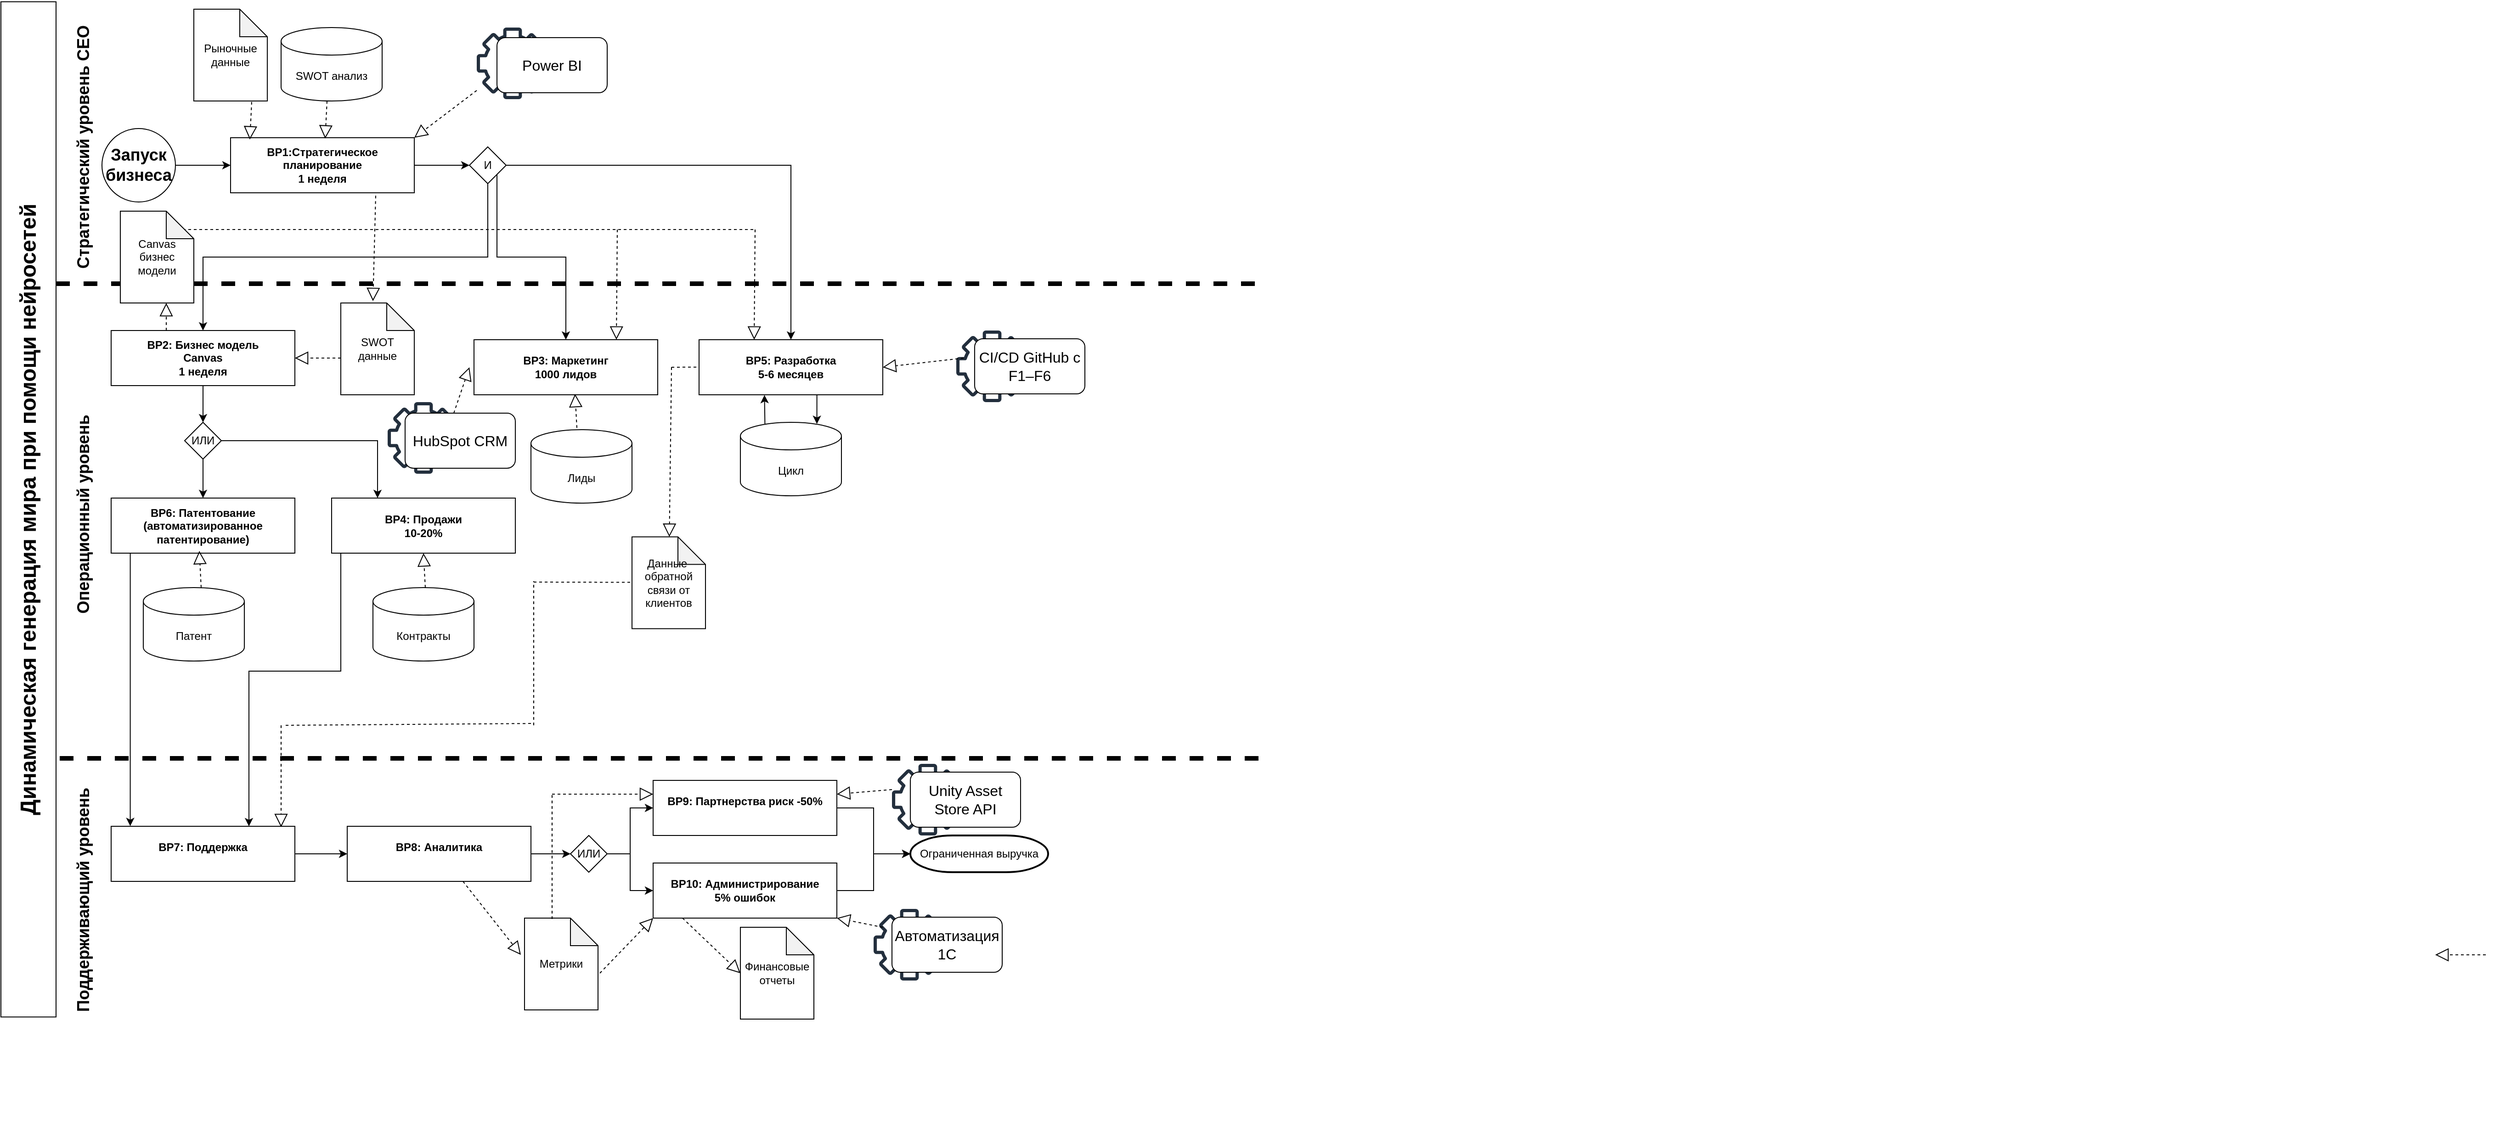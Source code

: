 <mxfile version="26.1.1">
  <diagram name="Страница — 1" id="Oh3ndWDYXaAiMdVUiXJQ">
    <mxGraphModel dx="1434" dy="834" grid="1" gridSize="10" guides="1" tooltips="1" connect="1" arrows="1" fold="1" page="1" pageScale="1" pageWidth="827" pageHeight="1169" math="0" shadow="0">
      <root>
        <mxCell id="0" />
        <mxCell id="1" parent="0" />
        <mxCell id="Ap6drNKLF8KPqdpdFq5l-1" value="" style="endArrow=none;dashed=1;html=1;rounded=0;strokeWidth=5;" parent="1" edge="1">
          <mxGeometry width="50" height="50" relative="1" as="geometry">
            <mxPoint x="359.99" y="559" as="sourcePoint" />
            <mxPoint x="1679.99" y="559" as="targetPoint" />
          </mxGeometry>
        </mxCell>
        <mxCell id="Ap6drNKLF8KPqdpdFq5l-2" value="&lt;font style=&quot;font-size: 24px;&quot;&gt;&lt;b&gt;Динамическая генерация мира при помощи нейросетей&lt;/b&gt;&lt;/font&gt;" style="rounded=0;whiteSpace=wrap;html=1;rotation=-90;" parent="1" vertex="1">
          <mxGeometry x="-222.9" y="774.8" width="1105.8" height="60" as="geometry" />
        </mxCell>
        <mxCell id="Ap6drNKLF8KPqdpdFq5l-3" value="" style="endArrow=none;dashed=1;html=1;rounded=0;strokeWidth=5;" parent="1" edge="1">
          <mxGeometry width="50" height="50" relative="1" as="geometry">
            <mxPoint x="363.99" y="1076" as="sourcePoint" />
            <mxPoint x="1683.99" y="1076" as="targetPoint" />
          </mxGeometry>
        </mxCell>
        <mxCell id="Ap6drNKLF8KPqdpdFq5l-4" style="edgeStyle=orthogonalEdgeStyle;rounded=0;orthogonalLoop=1;jettySize=auto;html=1;exitX=1;exitY=0.5;exitDx=0;exitDy=0;entryX=0;entryY=0.5;entryDx=0;entryDy=0;" parent="1" source="Ap6drNKLF8KPqdpdFq5l-5" target="Ap6drNKLF8KPqdpdFq5l-7" edge="1">
          <mxGeometry relative="1" as="geometry" />
        </mxCell>
        <mxCell id="Ap6drNKLF8KPqdpdFq5l-5" value="&lt;font style=&quot;font-size: 18px;&quot;&gt;&lt;b&gt;Запуск бизнеса&lt;/b&gt;&lt;/font&gt;" style="ellipse;whiteSpace=wrap;html=1;aspect=fixed;" parent="1" vertex="1">
          <mxGeometry x="409.99" y="390" width="80" height="80" as="geometry" />
        </mxCell>
        <mxCell id="Ap6drNKLF8KPqdpdFq5l-6" style="edgeStyle=orthogonalEdgeStyle;rounded=0;orthogonalLoop=1;jettySize=auto;html=1;exitX=1;exitY=0.5;exitDx=0;exitDy=0;entryX=0;entryY=0.5;entryDx=0;entryDy=0;" parent="1" source="Ap6drNKLF8KPqdpdFq5l-7" target="Ap6drNKLF8KPqdpdFq5l-11" edge="1">
          <mxGeometry relative="1" as="geometry" />
        </mxCell>
        <mxCell id="Ap6drNKLF8KPqdpdFq5l-7" value="&lt;b&gt;BP1:Стратегическое планирование&lt;/b&gt;&lt;div&gt;&lt;b&gt;1 неделя&lt;/b&gt;&lt;/div&gt;" style="rounded=0;whiteSpace=wrap;html=1;" parent="1" vertex="1">
          <mxGeometry x="549.99" y="400" width="200" height="60" as="geometry" />
        </mxCell>
        <mxCell id="Ap6drNKLF8KPqdpdFq5l-8" style="edgeStyle=orthogonalEdgeStyle;rounded=0;orthogonalLoop=1;jettySize=auto;html=1;exitX=0.5;exitY=1;exitDx=0;exitDy=0;entryX=0.5;entryY=0;entryDx=0;entryDy=0;" parent="1" source="Ap6drNKLF8KPqdpdFq5l-11" target="Ap6drNKLF8KPqdpdFq5l-15" edge="1">
          <mxGeometry relative="1" as="geometry" />
        </mxCell>
        <mxCell id="Ap6drNKLF8KPqdpdFq5l-9" style="edgeStyle=orthogonalEdgeStyle;rounded=0;orthogonalLoop=1;jettySize=auto;html=1;exitX=1;exitY=0.5;exitDx=0;exitDy=0;" parent="1" source="Ap6drNKLF8KPqdpdFq5l-11" target="Ap6drNKLF8KPqdpdFq5l-27" edge="1">
          <mxGeometry relative="1" as="geometry" />
        </mxCell>
        <mxCell id="Ap6drNKLF8KPqdpdFq5l-10" style="edgeStyle=orthogonalEdgeStyle;rounded=0;orthogonalLoop=1;jettySize=auto;html=1;exitX=1;exitY=1;exitDx=0;exitDy=0;entryX=0.5;entryY=0;entryDx=0;entryDy=0;" parent="1" source="Ap6drNKLF8KPqdpdFq5l-11" target="Ap6drNKLF8KPqdpdFq5l-29" edge="1">
          <mxGeometry relative="1" as="geometry">
            <Array as="points">
              <mxPoint x="839.99" y="530" />
              <mxPoint x="914.99" y="530" />
            </Array>
          </mxGeometry>
        </mxCell>
        <mxCell id="Ap6drNKLF8KPqdpdFq5l-11" value="И" style="rhombus;whiteSpace=wrap;html=1;" parent="1" vertex="1">
          <mxGeometry x="809.99" y="410" width="40" height="40" as="geometry" />
        </mxCell>
        <mxCell id="Ap6drNKLF8KPqdpdFq5l-12" value="SWOT анализ" style="shape=cylinder3;whiteSpace=wrap;html=1;boundedLbl=1;backgroundOutline=1;size=15;" parent="1" vertex="1">
          <mxGeometry x="604.99" y="280" width="110" height="80" as="geometry" />
        </mxCell>
        <mxCell id="Ap6drNKLF8KPqdpdFq5l-13" value="" style="endArrow=block;dashed=1;endFill=0;endSize=12;html=1;rounded=0;" parent="1" edge="1">
          <mxGeometry width="160" relative="1" as="geometry">
            <mxPoint x="654.99" y="360" as="sourcePoint" />
            <mxPoint x="652.99" y="401" as="targetPoint" />
          </mxGeometry>
        </mxCell>
        <mxCell id="Ap6drNKLF8KPqdpdFq5l-14" style="edgeStyle=orthogonalEdgeStyle;rounded=0;orthogonalLoop=1;jettySize=auto;html=1;exitX=0.5;exitY=1;exitDx=0;exitDy=0;entryX=0.5;entryY=0;entryDx=0;entryDy=0;" parent="1" source="Ap6drNKLF8KPqdpdFq5l-15" target="Ap6drNKLF8KPqdpdFq5l-18" edge="1">
          <mxGeometry relative="1" as="geometry" />
        </mxCell>
        <mxCell id="Ap6drNKLF8KPqdpdFq5l-15" value="&lt;b&gt;BP2: Бизнес модель&lt;/b&gt;&lt;div&gt;&lt;b&gt;Canvas&lt;/b&gt;&lt;/div&gt;&lt;div&gt;&lt;b&gt;1 неделя&lt;/b&gt;&lt;/div&gt;" style="rounded=0;whiteSpace=wrap;html=1;" parent="1" vertex="1">
          <mxGeometry x="419.99" y="610" width="200" height="60" as="geometry" />
        </mxCell>
        <mxCell id="Ap6drNKLF8KPqdpdFq5l-16" style="edgeStyle=orthogonalEdgeStyle;rounded=0;orthogonalLoop=1;jettySize=auto;html=1;exitX=0.5;exitY=1;exitDx=0;exitDy=0;entryX=0.5;entryY=0;entryDx=0;entryDy=0;" parent="1" source="Ap6drNKLF8KPqdpdFq5l-18" target="Ap6drNKLF8KPqdpdFq5l-19" edge="1">
          <mxGeometry relative="1" as="geometry" />
        </mxCell>
        <mxCell id="Ap6drNKLF8KPqdpdFq5l-17" style="edgeStyle=orthogonalEdgeStyle;rounded=0;orthogonalLoop=1;jettySize=auto;html=1;exitX=1;exitY=0.5;exitDx=0;exitDy=0;entryX=0.25;entryY=0;entryDx=0;entryDy=0;" parent="1" source="Ap6drNKLF8KPqdpdFq5l-18" target="Ap6drNKLF8KPqdpdFq5l-21" edge="1">
          <mxGeometry relative="1" as="geometry" />
        </mxCell>
        <mxCell id="Ap6drNKLF8KPqdpdFq5l-18" value="ИЛИ" style="rhombus;whiteSpace=wrap;html=1;" parent="1" vertex="1">
          <mxGeometry x="499.99" y="710" width="40" height="40" as="geometry" />
        </mxCell>
        <mxCell id="Ap6drNKLF8KPqdpdFq5l-19" value="&lt;b&gt;BP6: Патентование&lt;/b&gt;&lt;div&gt;&lt;b&gt;(автоматизированное патентирование)&lt;/b&gt;&lt;/div&gt;" style="rounded=0;whiteSpace=wrap;html=1;" parent="1" vertex="1">
          <mxGeometry x="419.99" y="792.5" width="200" height="60" as="geometry" />
        </mxCell>
        <mxCell id="Ap6drNKLF8KPqdpdFq5l-20" style="edgeStyle=orthogonalEdgeStyle;rounded=0;orthogonalLoop=1;jettySize=auto;html=1;exitX=0.25;exitY=1;exitDx=0;exitDy=0;entryX=0.75;entryY=0;entryDx=0;entryDy=0;" parent="1" source="Ap6drNKLF8KPqdpdFq5l-21" target="Ap6drNKLF8KPqdpdFq5l-35" edge="1">
          <mxGeometry relative="1" as="geometry">
            <Array as="points">
              <mxPoint x="669.99" y="853" />
              <mxPoint x="669.99" y="981" />
              <mxPoint x="569.99" y="981" />
            </Array>
          </mxGeometry>
        </mxCell>
        <mxCell id="Ap6drNKLF8KPqdpdFq5l-21" value="&lt;b&gt;BP4: Продажи&lt;/b&gt;&lt;div&gt;&lt;b&gt;10-20%&lt;/b&gt;&lt;/div&gt;" style="rounded=0;whiteSpace=wrap;html=1;" parent="1" vertex="1">
          <mxGeometry x="659.99" y="792.5" width="200" height="60" as="geometry" />
        </mxCell>
        <mxCell id="Ap6drNKLF8KPqdpdFq5l-22" value="Патент" style="shape=cylinder3;whiteSpace=wrap;html=1;boundedLbl=1;backgroundOutline=1;size=15;" parent="1" vertex="1">
          <mxGeometry x="454.99" y="890" width="110" height="80" as="geometry" />
        </mxCell>
        <mxCell id="Ap6drNKLF8KPqdpdFq5l-23" value="Контракты" style="shape=cylinder3;whiteSpace=wrap;html=1;boundedLbl=1;backgroundOutline=1;size=15;" parent="1" vertex="1">
          <mxGeometry x="704.99" y="890" width="110" height="80" as="geometry" />
        </mxCell>
        <mxCell id="Ap6drNKLF8KPqdpdFq5l-24" value="" style="endArrow=block;dashed=1;endFill=0;endSize=12;html=1;rounded=0;entryX=0.5;entryY=1;entryDx=0;entryDy=0;" parent="1" target="Ap6drNKLF8KPqdpdFq5l-21" edge="1">
          <mxGeometry width="160" relative="1" as="geometry">
            <mxPoint x="761.99" y="890" as="sourcePoint" />
            <mxPoint x="759.99" y="850" as="targetPoint" />
          </mxGeometry>
        </mxCell>
        <mxCell id="Ap6drNKLF8KPqdpdFq5l-25" value="" style="endArrow=block;dashed=1;endFill=0;endSize=12;html=1;rounded=0;" parent="1" edge="1">
          <mxGeometry width="160" relative="1" as="geometry">
            <mxPoint x="517.99" y="890" as="sourcePoint" />
            <mxPoint x="515.99" y="850" as="targetPoint" />
          </mxGeometry>
        </mxCell>
        <mxCell id="Ap6drNKLF8KPqdpdFq5l-26" style="edgeStyle=orthogonalEdgeStyle;rounded=0;orthogonalLoop=1;jettySize=auto;html=1;exitX=0.75;exitY=1;exitDx=0;exitDy=0;entryX=1;entryY=0;entryDx=0;entryDy=0;" parent="1" source="Ap6drNKLF8KPqdpdFq5l-27" edge="1">
          <mxGeometry relative="1" as="geometry">
            <mxPoint x="1188.274" y="711.716" as="targetPoint" />
          </mxGeometry>
        </mxCell>
        <mxCell id="Ap6drNKLF8KPqdpdFq5l-27" value="&lt;b&gt;BP5: Разработка&lt;br&gt;5-6 месяцев&lt;/b&gt;" style="rounded=0;whiteSpace=wrap;html=1;" parent="1" vertex="1">
          <mxGeometry x="1059.99" y="620" width="200" height="60" as="geometry" />
        </mxCell>
        <mxCell id="Ap6drNKLF8KPqdpdFq5l-28" style="edgeStyle=orthogonalEdgeStyle;rounded=0;orthogonalLoop=1;jettySize=auto;html=1;exitX=0;exitY=0;exitDx=0;exitDy=0;entryX=0.356;entryY=1.004;entryDx=0;entryDy=0;entryPerimeter=0;" parent="1" target="Ap6drNKLF8KPqdpdFq5l-27" edge="1">
          <mxGeometry relative="1" as="geometry">
            <mxPoint x="1131.706" y="711.716" as="sourcePoint" />
          </mxGeometry>
        </mxCell>
        <mxCell id="Ap6drNKLF8KPqdpdFq5l-29" value="&lt;b&gt;BP3: Маркетинг&lt;br&gt;1000 лидов&lt;/b&gt;" style="rounded=0;whiteSpace=wrap;html=1;" parent="1" vertex="1">
          <mxGeometry x="814.99" y="620" width="200" height="60" as="geometry" />
        </mxCell>
        <mxCell id="Ap6drNKLF8KPqdpdFq5l-30" value="Лиды" style="shape=cylinder3;whiteSpace=wrap;html=1;boundedLbl=1;backgroundOutline=1;size=15;" parent="1" vertex="1">
          <mxGeometry x="876.99" y="718" width="110" height="80" as="geometry" />
        </mxCell>
        <mxCell id="Ap6drNKLF8KPqdpdFq5l-31" value="" style="endArrow=block;dashed=1;endFill=0;endSize=12;html=1;rounded=0;entryX=0.5;entryY=1;entryDx=0;entryDy=0;" parent="1" edge="1">
          <mxGeometry width="160" relative="1" as="geometry">
            <mxPoint x="926.99" y="716" as="sourcePoint" />
            <mxPoint x="924.99" y="679" as="targetPoint" />
          </mxGeometry>
        </mxCell>
        <mxCell id="Ap6drNKLF8KPqdpdFq5l-32" value="&lt;b&gt;&lt;font style=&quot;font-size: 18px;&quot;&gt;Стратегический уровень CEO&lt;/font&gt;&lt;/b&gt;" style="text;html=1;align=center;verticalAlign=middle;whiteSpace=wrap;rounded=0;rotation=-90;" parent="1" vertex="1">
          <mxGeometry x="229.99" y="380" width="320" height="60" as="geometry" />
        </mxCell>
        <mxCell id="Ap6drNKLF8KPqdpdFq5l-33" value="&lt;font style=&quot;font-size: 18px;&quot;&gt;&lt;b&gt;Операционный уровень&lt;/b&gt;&lt;/font&gt;" style="text;html=1;align=center;verticalAlign=middle;whiteSpace=wrap;rounded=0;rotation=-90;" parent="1" vertex="1">
          <mxGeometry x="149.99" y="780" width="480" height="60" as="geometry" />
        </mxCell>
        <mxCell id="Ap6drNKLF8KPqdpdFq5l-34" style="edgeStyle=orthogonalEdgeStyle;rounded=0;orthogonalLoop=1;jettySize=auto;html=1;exitX=1;exitY=0.5;exitDx=0;exitDy=0;entryX=0;entryY=0.5;entryDx=0;entryDy=0;" parent="1" source="Ap6drNKLF8KPqdpdFq5l-35" target="Ap6drNKLF8KPqdpdFq5l-37" edge="1">
          <mxGeometry relative="1" as="geometry" />
        </mxCell>
        <mxCell id="Ap6drNKLF8KPqdpdFq5l-35" value="&lt;b&gt;BP7: Поддержка&lt;/b&gt;&lt;div&gt;&lt;br&gt;&lt;/div&gt;" style="rounded=0;whiteSpace=wrap;html=1;" parent="1" vertex="1">
          <mxGeometry x="419.99" y="1150" width="200" height="60" as="geometry" />
        </mxCell>
        <mxCell id="Ap6drNKLF8KPqdpdFq5l-36" style="edgeStyle=orthogonalEdgeStyle;rounded=0;orthogonalLoop=1;jettySize=auto;html=1;exitX=1;exitY=0.5;exitDx=0;exitDy=0;entryX=0;entryY=0.5;entryDx=0;entryDy=0;" parent="1" source="Ap6drNKLF8KPqdpdFq5l-37" target="Ap6drNKLF8KPqdpdFq5l-41" edge="1">
          <mxGeometry relative="1" as="geometry" />
        </mxCell>
        <mxCell id="Ap6drNKLF8KPqdpdFq5l-37" value="&lt;b&gt;BP8: Аналитика&lt;/b&gt;&lt;div&gt;&lt;br&gt;&lt;/div&gt;" style="rounded=0;whiteSpace=wrap;html=1;" parent="1" vertex="1">
          <mxGeometry x="676.99" y="1150" width="200" height="60" as="geometry" />
        </mxCell>
        <mxCell id="Ap6drNKLF8KPqdpdFq5l-38" style="edgeStyle=orthogonalEdgeStyle;rounded=0;orthogonalLoop=1;jettySize=auto;html=1;exitX=0;exitY=1;exitDx=0;exitDy=0;entryX=0.104;entryY=-0.004;entryDx=0;entryDy=0;entryPerimeter=0;" parent="1" source="Ap6drNKLF8KPqdpdFq5l-19" target="Ap6drNKLF8KPqdpdFq5l-35" edge="1">
          <mxGeometry relative="1" as="geometry">
            <Array as="points">
              <mxPoint x="440.99" y="853" />
            </Array>
          </mxGeometry>
        </mxCell>
        <mxCell id="Ap6drNKLF8KPqdpdFq5l-39" style="edgeStyle=orthogonalEdgeStyle;rounded=0;orthogonalLoop=1;jettySize=auto;html=1;exitX=1;exitY=0.5;exitDx=0;exitDy=0;entryX=0;entryY=0.5;entryDx=0;entryDy=0;" parent="1" source="Ap6drNKLF8KPqdpdFq5l-41" target="Ap6drNKLF8KPqdpdFq5l-42" edge="1">
          <mxGeometry relative="1" as="geometry" />
        </mxCell>
        <mxCell id="Ap6drNKLF8KPqdpdFq5l-40" style="edgeStyle=orthogonalEdgeStyle;rounded=0;orthogonalLoop=1;jettySize=auto;html=1;exitX=1;exitY=0.5;exitDx=0;exitDy=0;entryX=0;entryY=0.5;entryDx=0;entryDy=0;" parent="1" source="Ap6drNKLF8KPqdpdFq5l-41" target="Ap6drNKLF8KPqdpdFq5l-43" edge="1">
          <mxGeometry relative="1" as="geometry" />
        </mxCell>
        <mxCell id="Ap6drNKLF8KPqdpdFq5l-41" value="ИЛИ" style="rhombus;whiteSpace=wrap;html=1;" parent="1" vertex="1">
          <mxGeometry x="919.99" y="1160" width="40" height="40" as="geometry" />
        </mxCell>
        <mxCell id="Ap6drNKLF8KPqdpdFq5l-42" value="&lt;b&gt;&lt;font style=&quot;font-size: 12px;&quot;&gt;BP9: Партнерства риск -50%&lt;/font&gt;&lt;/b&gt;&lt;div&gt;&lt;div style=&quot;background-color: transparent; font-family: sans-serif;&quot;&gt;&lt;br&gt;&lt;/div&gt;&lt;/div&gt;" style="rounded=0;whiteSpace=wrap;html=1;align=center;" parent="1" vertex="1">
          <mxGeometry x="1009.99" y="1100" width="200" height="60" as="geometry" />
        </mxCell>
        <mxCell id="Ap6drNKLF8KPqdpdFq5l-43" value="&lt;b&gt;BP10: Администрирование&lt;/b&gt;&lt;div&gt;&lt;b&gt;5% ошибок&lt;/b&gt;&lt;/div&gt;" style="rounded=0;whiteSpace=wrap;html=1;" parent="1" vertex="1">
          <mxGeometry x="1009.99" y="1190" width="200" height="60" as="geometry" />
        </mxCell>
        <mxCell id="Ap6drNKLF8KPqdpdFq5l-44" value="Ограниченная выручка" style="strokeWidth=2;html=1;shape=mxgraph.flowchart.terminator;whiteSpace=wrap;" parent="1" vertex="1">
          <mxGeometry x="1289.99" y="1160" width="150" height="40" as="geometry" />
        </mxCell>
        <mxCell id="Ap6drNKLF8KPqdpdFq5l-45" style="edgeStyle=orthogonalEdgeStyle;rounded=0;orthogonalLoop=1;jettySize=auto;html=1;exitX=1;exitY=0.5;exitDx=0;exitDy=0;entryX=0;entryY=0.5;entryDx=0;entryDy=0;entryPerimeter=0;" parent="1" source="Ap6drNKLF8KPqdpdFq5l-43" target="Ap6drNKLF8KPqdpdFq5l-44" edge="1">
          <mxGeometry relative="1" as="geometry" />
        </mxCell>
        <mxCell id="Ap6drNKLF8KPqdpdFq5l-46" style="edgeStyle=orthogonalEdgeStyle;rounded=0;orthogonalLoop=1;jettySize=auto;html=1;exitX=1;exitY=0.5;exitDx=0;exitDy=0;entryX=0;entryY=0.5;entryDx=0;entryDy=0;entryPerimeter=0;" parent="1" source="Ap6drNKLF8KPqdpdFq5l-42" target="Ap6drNKLF8KPqdpdFq5l-44" edge="1">
          <mxGeometry relative="1" as="geometry" />
        </mxCell>
        <mxCell id="Ap6drNKLF8KPqdpdFq5l-47" value="Цикл" style="shape=cylinder3;whiteSpace=wrap;html=1;boundedLbl=1;backgroundOutline=1;size=15;" parent="1" vertex="1">
          <mxGeometry x="1104.99" y="710" width="110" height="80" as="geometry" />
        </mxCell>
        <mxCell id="Ap6drNKLF8KPqdpdFq5l-48" value="Рыночные&lt;div&gt;данные&lt;/div&gt;" style="shape=note;whiteSpace=wrap;html=1;backgroundOutline=1;darkOpacity=0.05;" parent="1" vertex="1">
          <mxGeometry x="509.99" y="260" width="80" height="100" as="geometry" />
        </mxCell>
        <mxCell id="Ap6drNKLF8KPqdpdFq5l-49" value="" style="endArrow=block;dashed=1;endFill=0;endSize=12;html=1;rounded=0;" parent="1" edge="1">
          <mxGeometry width="160" relative="1" as="geometry">
            <mxPoint x="572.99" y="361" as="sourcePoint" />
            <mxPoint x="570.99" y="402" as="targetPoint" />
          </mxGeometry>
        </mxCell>
        <mxCell id="Ap6drNKLF8KPqdpdFq5l-50" value="SWOT&lt;br&gt;&lt;div&gt;данные&lt;/div&gt;" style="shape=note;whiteSpace=wrap;html=1;backgroundOutline=1;darkOpacity=0.05;" parent="1" vertex="1">
          <mxGeometry x="669.99" y="580" width="80" height="100" as="geometry" />
        </mxCell>
        <mxCell id="Ap6drNKLF8KPqdpdFq5l-51" value="" style="endArrow=block;dashed=1;endFill=0;endSize=12;html=1;rounded=0;exitX=0.79;exitY=1.085;exitDx=0;exitDy=0;exitPerimeter=0;" parent="1" edge="1">
          <mxGeometry width="160" relative="1" as="geometry">
            <mxPoint x="707.99" y="463.1" as="sourcePoint" />
            <mxPoint x="704.99" y="578" as="targetPoint" />
          </mxGeometry>
        </mxCell>
        <mxCell id="Ap6drNKLF8KPqdpdFq5l-52" value="" style="endArrow=block;dashed=1;endFill=0;endSize=12;html=1;rounded=0;entryX=1;entryY=0.5;entryDx=0;entryDy=0;" parent="1" target="Ap6drNKLF8KPqdpdFq5l-15" edge="1">
          <mxGeometry width="160" relative="1" as="geometry">
            <mxPoint x="669.99" y="640" as="sourcePoint" />
            <mxPoint x="648.99" y="651" as="targetPoint" />
          </mxGeometry>
        </mxCell>
        <mxCell id="Ap6drNKLF8KPqdpdFq5l-53" value="" style="endArrow=block;dashed=1;endFill=0;endSize=12;html=1;rounded=0;exitX=0.3;exitY=0;exitDx=0;exitDy=0;exitPerimeter=0;" parent="1" source="Ap6drNKLF8KPqdpdFq5l-15" edge="1">
          <mxGeometry width="160" relative="1" as="geometry">
            <mxPoint x="466.99" y="470" as="sourcePoint" />
            <mxPoint x="479.99" y="580" as="targetPoint" />
          </mxGeometry>
        </mxCell>
        <mxCell id="Ap6drNKLF8KPqdpdFq5l-54" value="" style="endArrow=none;dashed=1;html=1;rounded=0;" parent="1" edge="1">
          <mxGeometry width="50" height="50" relative="1" as="geometry">
            <mxPoint x="479.99" y="500" as="sourcePoint" />
            <mxPoint x="1119.99" y="500" as="targetPoint" />
          </mxGeometry>
        </mxCell>
        <mxCell id="Ap6drNKLF8KPqdpdFq5l-55" value="Canvas бизнес&lt;div&gt;модели&lt;/div&gt;" style="shape=note;whiteSpace=wrap;html=1;backgroundOutline=1;darkOpacity=0.05;" parent="1" vertex="1">
          <mxGeometry x="429.99" y="480" width="80" height="100" as="geometry" />
        </mxCell>
        <mxCell id="Ap6drNKLF8KPqdpdFq5l-56" value="" style="endArrow=block;dashed=1;endFill=0;endSize=12;html=1;rounded=0;entryX=0.3;entryY=0;entryDx=0;entryDy=0;entryPerimeter=0;" parent="1" target="Ap6drNKLF8KPqdpdFq5l-27" edge="1">
          <mxGeometry width="160" relative="1" as="geometry">
            <mxPoint x="1120.99" y="500" as="sourcePoint" />
            <mxPoint x="1118.99" y="541" as="targetPoint" />
          </mxGeometry>
        </mxCell>
        <mxCell id="Ap6drNKLF8KPqdpdFq5l-57" value="" style="endArrow=block;dashed=1;endFill=0;endSize=12;html=1;rounded=0;entryX=0.3;entryY=0;entryDx=0;entryDy=0;entryPerimeter=0;" parent="1" edge="1">
          <mxGeometry width="160" relative="1" as="geometry">
            <mxPoint x="970.99" y="500" as="sourcePoint" />
            <mxPoint x="969.99" y="620" as="targetPoint" />
          </mxGeometry>
        </mxCell>
        <mxCell id="Ap6drNKLF8KPqdpdFq5l-58" value="Метрики" style="shape=note;whiteSpace=wrap;html=1;backgroundOutline=1;darkOpacity=0.05;" parent="1" vertex="1">
          <mxGeometry x="869.99" y="1250" width="80" height="100" as="geometry" />
        </mxCell>
        <mxCell id="Ap6drNKLF8KPqdpdFq5l-59" value="" style="endArrow=block;dashed=1;endFill=0;endSize=12;html=1;rounded=0;exitX=0.79;exitY=1.085;exitDx=0;exitDy=0;exitPerimeter=0;entryX=-0.05;entryY=0.4;entryDx=0;entryDy=0;entryPerimeter=0;" parent="1" target="Ap6drNKLF8KPqdpdFq5l-58" edge="1">
          <mxGeometry width="160" relative="1" as="geometry">
            <mxPoint x="802.99" y="1210" as="sourcePoint" />
            <mxPoint x="799.99" y="1324.9" as="targetPoint" />
          </mxGeometry>
        </mxCell>
        <mxCell id="Ap6drNKLF8KPqdpdFq5l-60" value="" style="endArrow=block;dashed=1;endFill=0;endSize=12;html=1;rounded=0;exitX=0.79;exitY=1.085;exitDx=0;exitDy=0;exitPerimeter=0;entryX=0;entryY=1;entryDx=0;entryDy=0;" parent="1" target="Ap6drNKLF8KPqdpdFq5l-43" edge="1">
          <mxGeometry width="160" relative="1" as="geometry">
            <mxPoint x="951.99" y="1310" as="sourcePoint" />
            <mxPoint x="1014.99" y="1390" as="targetPoint" />
          </mxGeometry>
        </mxCell>
        <mxCell id="Ap6drNKLF8KPqdpdFq5l-61" value="" style="endArrow=block;dashed=1;endFill=0;endSize=12;html=1;rounded=0;entryX=0;entryY=0.25;entryDx=0;entryDy=0;" parent="1" target="Ap6drNKLF8KPqdpdFq5l-42" edge="1">
          <mxGeometry width="160" relative="1" as="geometry">
            <mxPoint x="899.99" y="1115" as="sourcePoint" />
            <mxPoint x="902.99" y="1150" as="targetPoint" />
          </mxGeometry>
        </mxCell>
        <mxCell id="Ap6drNKLF8KPqdpdFq5l-62" value="" style="endArrow=none;dashed=1;html=1;rounded=0;" parent="1" edge="1">
          <mxGeometry width="50" height="50" relative="1" as="geometry">
            <mxPoint x="899.99" y="1251" as="sourcePoint" />
            <mxPoint x="899.99" y="1116" as="targetPoint" />
          </mxGeometry>
        </mxCell>
        <mxCell id="Ap6drNKLF8KPqdpdFq5l-63" value="Финансовые отчеты" style="shape=note;whiteSpace=wrap;html=1;backgroundOutline=1;darkOpacity=0.05;" parent="1" vertex="1">
          <mxGeometry x="1104.99" y="1260" width="80" height="100" as="geometry" />
        </mxCell>
        <mxCell id="Ap6drNKLF8KPqdpdFq5l-64" value="" style="endArrow=block;dashed=1;endFill=0;endSize=12;html=1;rounded=0;exitX=0.79;exitY=1.085;exitDx=0;exitDy=0;exitPerimeter=0;entryX=0;entryY=0.5;entryDx=0;entryDy=0;entryPerimeter=0;" parent="1" target="Ap6drNKLF8KPqdpdFq5l-63" edge="1">
          <mxGeometry width="160" relative="1" as="geometry">
            <mxPoint x="1041.99" y="1250" as="sourcePoint" />
            <mxPoint x="1104.99" y="1330" as="targetPoint" />
          </mxGeometry>
        </mxCell>
        <mxCell id="Ap6drNKLF8KPqdpdFq5l-65" value="Данные&amp;nbsp; обратной связи от клиентов" style="shape=note;whiteSpace=wrap;html=1;backgroundOutline=1;darkOpacity=0.05;" parent="1" vertex="1">
          <mxGeometry x="986.99" y="834.8" width="80" height="100" as="geometry" />
        </mxCell>
        <mxCell id="Ap6drNKLF8KPqdpdFq5l-66" value="" style="endArrow=block;dashed=1;endFill=0;endSize=12;html=1;rounded=0;" parent="1" target="Ap6drNKLF8KPqdpdFq5l-65" edge="1">
          <mxGeometry width="160" relative="1" as="geometry">
            <mxPoint x="1030" y="650" as="sourcePoint" />
            <mxPoint x="1247.99" y="910" as="targetPoint" />
          </mxGeometry>
        </mxCell>
        <mxCell id="Ap6drNKLF8KPqdpdFq5l-68" value="" style="sketch=0;outlineConnect=0;fontColor=#232F3E;gradientColor=none;fillColor=#232F3D;strokeColor=none;dashed=0;verticalLabelPosition=bottom;verticalAlign=top;align=center;html=1;fontSize=12;fontStyle=0;aspect=fixed;pointerEvents=1;shape=mxgraph.aws4.gear;" parent="1" vertex="1">
          <mxGeometry x="817.99" y="280" width="78" height="78" as="geometry" />
        </mxCell>
        <mxCell id="Ap6drNKLF8KPqdpdFq5l-71" value="&lt;div style=&quot;font-size: medium; text-align: start; background-color: transparent; font-family: sans-serif;&quot;&gt;Power BI&lt;/div&gt;" style="rounded=1;whiteSpace=wrap;html=1;" parent="1" vertex="1">
          <mxGeometry x="840" y="291" width="120" height="60" as="geometry" />
        </mxCell>
        <mxCell id="Ap6drNKLF8KPqdpdFq5l-72" value="" style="endArrow=block;dashed=1;endFill=0;endSize=12;html=1;rounded=0;entryX=1;entryY=0;entryDx=0;entryDy=0;" parent="1" source="Ap6drNKLF8KPqdpdFq5l-68" target="Ap6drNKLF8KPqdpdFq5l-7" edge="1">
          <mxGeometry width="160" relative="1" as="geometry">
            <mxPoint x="782" y="380" as="sourcePoint" />
            <mxPoint x="780" y="421" as="targetPoint" />
          </mxGeometry>
        </mxCell>
        <mxCell id="Ap6drNKLF8KPqdpdFq5l-73" value="" style="sketch=0;outlineConnect=0;fontColor=#232F3E;gradientColor=none;fillColor=#232F3D;strokeColor=none;dashed=0;verticalLabelPosition=bottom;verticalAlign=top;align=center;html=1;fontSize=12;fontStyle=0;aspect=fixed;pointerEvents=1;shape=mxgraph.aws4.gear;" parent="1" vertex="1">
          <mxGeometry x="1340" y="610" width="78" height="78" as="geometry" />
        </mxCell>
        <mxCell id="Ap6drNKLF8KPqdpdFq5l-74" value="&lt;div style=&quot;font-size: medium; background-color: transparent; font-family: sans-serif;&quot;&gt;&lt;div style=&quot;background-color: transparent;&quot;&gt;CI/CD GitHub с F1–F6&lt;/div&gt;&lt;/div&gt;" style="rounded=1;whiteSpace=wrap;html=1;align=center;" parent="1" vertex="1">
          <mxGeometry x="1360" y="619" width="120" height="60" as="geometry" />
        </mxCell>
        <mxCell id="Ap6drNKLF8KPqdpdFq5l-75" value="" style="endArrow=block;dashed=1;endFill=0;endSize=12;html=1;rounded=0;entryX=1;entryY=1;entryDx=0;entryDy=0;" parent="1" edge="1">
          <mxGeometry width="160" relative="1" as="geometry">
            <mxPoint x="3005" y="1290" as="sourcePoint" />
            <mxPoint x="2950" y="1290" as="targetPoint" />
          </mxGeometry>
        </mxCell>
        <mxCell id="Ap6drNKLF8KPqdpdFq5l-76" value="" style="sketch=0;outlineConnect=0;fontColor=#232F3E;gradientColor=none;fillColor=#232F3D;strokeColor=none;dashed=0;verticalLabelPosition=bottom;verticalAlign=top;align=center;html=1;fontSize=12;fontStyle=0;aspect=fixed;pointerEvents=1;shape=mxgraph.aws4.gear;" parent="1" vertex="1">
          <mxGeometry x="720.99" y="688" width="78" height="78" as="geometry" />
        </mxCell>
        <mxCell id="Ap6drNKLF8KPqdpdFq5l-77" value="&lt;div style=&quot;font-size: medium; background-color: transparent; font-family: sans-serif;&quot;&gt;&lt;div style=&quot;background-color: transparent;&quot;&gt;&lt;div style=&quot;text-align: start; background-color: transparent;&quot;&gt;HubSpot CRM&lt;/div&gt;&lt;/div&gt;&lt;/div&gt;" style="rounded=1;whiteSpace=wrap;html=1;align=center;" parent="1" vertex="1">
          <mxGeometry x="739.99" y="700" width="120" height="60" as="geometry" />
        </mxCell>
        <mxCell id="Ap6drNKLF8KPqdpdFq5l-78" value="" style="endArrow=block;dashed=1;endFill=0;endSize=12;html=1;rounded=0;entryX=1;entryY=0.5;entryDx=0;entryDy=0;" parent="1" target="Ap6drNKLF8KPqdpdFq5l-27" edge="1">
          <mxGeometry width="160" relative="1" as="geometry">
            <mxPoint x="1348" y="640" as="sourcePoint" />
            <mxPoint x="1280" y="691" as="targetPoint" />
          </mxGeometry>
        </mxCell>
        <mxCell id="Ap6drNKLF8KPqdpdFq5l-80" value="" style="endArrow=block;dashed=1;endFill=0;endSize=12;html=1;rounded=0;" parent="1" edge="1">
          <mxGeometry width="160" relative="1" as="geometry">
            <mxPoint x="792.99" y="700" as="sourcePoint" />
            <mxPoint x="810" y="650" as="targetPoint" />
          </mxGeometry>
        </mxCell>
        <mxCell id="Ap6drNKLF8KPqdpdFq5l-83" value="" style="sketch=0;outlineConnect=0;fontColor=#232F3E;gradientColor=none;fillColor=#232F3D;strokeColor=none;dashed=0;verticalLabelPosition=bottom;verticalAlign=top;align=center;html=1;fontSize=12;fontStyle=0;aspect=fixed;pointerEvents=1;shape=mxgraph.aws4.gear;" parent="1" vertex="1">
          <mxGeometry x="1250" y="1240" width="78" height="78" as="geometry" />
        </mxCell>
        <mxCell id="Ap6drNKLF8KPqdpdFq5l-84" value="&lt;div style=&quot;font-size: medium; background-color: transparent; font-family: sans-serif;&quot;&gt;&lt;div style=&quot;background-color: transparent;&quot;&gt;Автоматизация 1С&lt;/div&gt;&lt;/div&gt;" style="rounded=1;whiteSpace=wrap;html=1;align=center;" parent="1" vertex="1">
          <mxGeometry x="1270" y="1249" width="120" height="60" as="geometry" />
        </mxCell>
        <mxCell id="Ap6drNKLF8KPqdpdFq5l-85" value="" style="endArrow=block;dashed=1;endFill=0;endSize=12;html=1;rounded=0;entryX=1;entryY=1;entryDx=0;entryDy=0;" parent="1" target="Ap6drNKLF8KPqdpdFq5l-43" edge="1">
          <mxGeometry width="160" relative="1" as="geometry">
            <mxPoint x="1259.99" y="1260" as="sourcePoint" />
            <mxPoint x="1171.99" y="1270" as="targetPoint" />
          </mxGeometry>
        </mxCell>
        <mxCell id="Ap6drNKLF8KPqdpdFq5l-87" value="" style="sketch=0;outlineConnect=0;fontColor=#232F3E;gradientColor=none;fillColor=#232F3D;strokeColor=none;dashed=0;verticalLabelPosition=bottom;verticalAlign=top;align=center;html=1;fontSize=12;fontStyle=0;aspect=fixed;pointerEvents=1;shape=mxgraph.aws4.gear;" parent="1" vertex="1">
          <mxGeometry x="1270" y="1082" width="78" height="78" as="geometry" />
        </mxCell>
        <mxCell id="Ap6drNKLF8KPqdpdFq5l-88" value="&lt;div style=&quot;font-size: medium; background-color: transparent; font-family: sans-serif;&quot;&gt;&lt;div style=&quot;background-color: transparent;&quot;&gt;&lt;div style=&quot;background-color: transparent;&quot;&gt;Unity Asset Store API&lt;/div&gt;&lt;/div&gt;&lt;/div&gt;" style="rounded=1;whiteSpace=wrap;html=1;align=center;" parent="1" vertex="1">
          <mxGeometry x="1289.99" y="1091" width="120" height="60" as="geometry" />
        </mxCell>
        <mxCell id="Ap6drNKLF8KPqdpdFq5l-89" value="" style="endArrow=block;dashed=1;endFill=0;endSize=12;html=1;rounded=0;entryX=1;entryY=0.25;entryDx=0;entryDy=0;" parent="1" target="Ap6drNKLF8KPqdpdFq5l-42" edge="1">
          <mxGeometry width="160" relative="1" as="geometry">
            <mxPoint x="1270" y="1110" as="sourcePoint" />
            <mxPoint x="1240" y="1100" as="targetPoint" />
          </mxGeometry>
        </mxCell>
        <mxCell id="P5vGr763Sn7HJVoShhPp-1" value="&lt;font style=&quot;font-size: 18px;&quot;&gt;&lt;b&gt;Поддерживающий уровень&lt;/b&gt;&lt;/font&gt;" style="text;html=1;align=center;verticalAlign=middle;whiteSpace=wrap;rounded=0;rotation=-90;" parent="1" vertex="1">
          <mxGeometry x="149.99" y="1200" width="480" height="60" as="geometry" />
        </mxCell>
        <mxCell id="vpne2bTzoJpSpSjYBn6n-1" value="" style="endArrow=none;dashed=1;html=1;rounded=0;" edge="1" parent="1">
          <mxGeometry width="50" height="50" relative="1" as="geometry">
            <mxPoint x="880" y="884" as="sourcePoint" />
            <mxPoint x="986.99" y="884.3" as="targetPoint" />
          </mxGeometry>
        </mxCell>
        <mxCell id="vpne2bTzoJpSpSjYBn6n-2" value="" style="endArrow=block;dashed=1;endFill=0;endSize=12;html=1;rounded=0;entryX=0.3;entryY=0;entryDx=0;entryDy=0;entryPerimeter=0;" edge="1" parent="1">
          <mxGeometry width="160" relative="1" as="geometry">
            <mxPoint x="605" y="1040" as="sourcePoint" />
            <mxPoint x="604.99" y="1151" as="targetPoint" />
          </mxGeometry>
        </mxCell>
        <mxCell id="vpne2bTzoJpSpSjYBn6n-3" value="" style="endArrow=none;dashed=1;html=1;rounded=0;" edge="1" parent="1">
          <mxGeometry width="50" height="50" relative="1" as="geometry">
            <mxPoint x="880" y="1040" as="sourcePoint" />
            <mxPoint x="880" y="883" as="targetPoint" />
          </mxGeometry>
        </mxCell>
        <mxCell id="vpne2bTzoJpSpSjYBn6n-4" value="" style="endArrow=none;dashed=1;html=1;rounded=0;" edge="1" parent="1">
          <mxGeometry width="50" height="50" relative="1" as="geometry">
            <mxPoint x="610" y="1040" as="sourcePoint" />
            <mxPoint x="879.9" y="1038" as="targetPoint" />
          </mxGeometry>
        </mxCell>
        <mxCell id="vpne2bTzoJpSpSjYBn6n-5" value="" style="endArrow=none;dashed=1;html=1;rounded=0;" edge="1" parent="1">
          <mxGeometry width="50" height="50" relative="1" as="geometry">
            <mxPoint x="1030" y="650" as="sourcePoint" />
            <mxPoint x="1059.99" y="649.8" as="targetPoint" />
          </mxGeometry>
        </mxCell>
      </root>
    </mxGraphModel>
  </diagram>
</mxfile>
